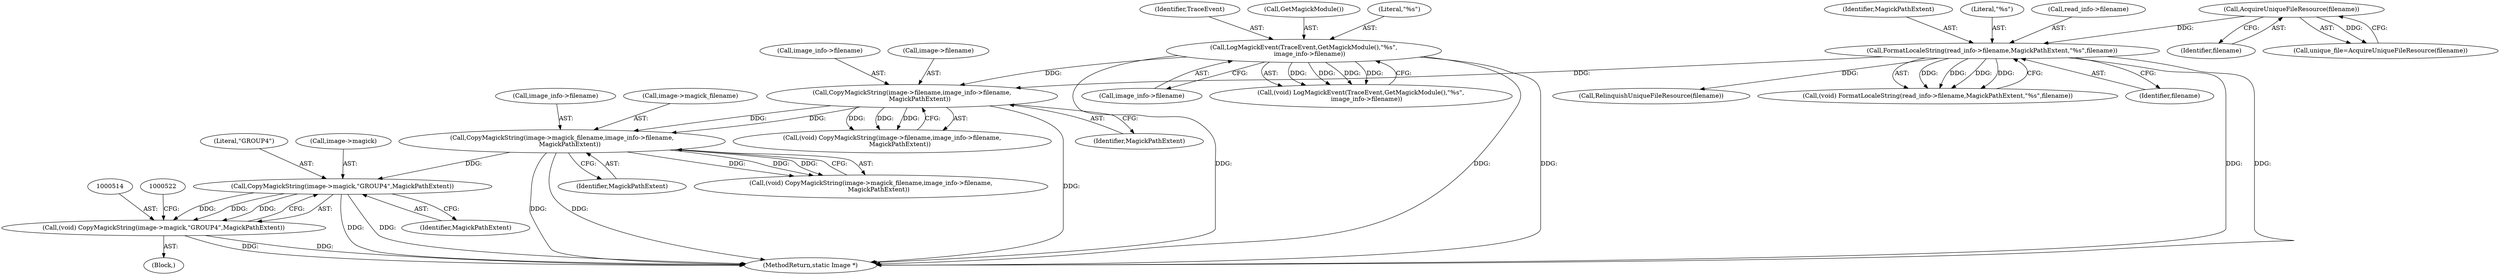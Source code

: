 digraph "0_ImageMagick_4e914bbe371433f0590cefdf3bd5f3a5710069f9@pointer" {
"1000515" [label="(Call,CopyMagickString(image->magick,\"GROUP4\",MagickPathExtent))"];
"1000505" [label="(Call,CopyMagickString(image->magick_filename,image_info->filename,\n        MagickPathExtent))"];
"1000495" [label="(Call,CopyMagickString(image->filename,image_info->filename,\n        MagickPathExtent))"];
"1000137" [label="(Call,LogMagickEvent(TraceEvent,GetMagickModule(),\"%s\",\n      image_info->filename))"];
"1000470" [label="(Call,FormatLocaleString(read_info->filename,MagickPathExtent,\"%s\",filename))"];
"1000188" [label="(Call,AcquireUniqueFileResource(filename))"];
"1000513" [label="(Call,(void) CopyMagickString(image->magick,\"GROUP4\",MagickPathExtent))"];
"1000506" [label="(Call,image->magick_filename)"];
"1000499" [label="(Call,image_info->filename)"];
"1000509" [label="(Call,image_info->filename)"];
"1000520" [label="(Identifier,MagickPathExtent)"];
"1000135" [label="(Call,(void) LogMagickEvent(TraceEvent,GetMagickModule(),\"%s\",\n      image_info->filename))"];
"1000515" [label="(Call,CopyMagickString(image->magick,\"GROUP4\",MagickPathExtent))"];
"1000519" [label="(Literal,\"GROUP4\")"];
"1000138" [label="(Identifier,TraceEvent)"];
"1000189" [label="(Identifier,filename)"];
"1000492" [label="(Block,)"];
"1000512" [label="(Identifier,MagickPathExtent)"];
"1000502" [label="(Identifier,MagickPathExtent)"];
"1000476" [label="(Identifier,filename)"];
"1000186" [label="(Call,unique_file=AcquireUniqueFileResource(filename))"];
"1000495" [label="(Call,CopyMagickString(image->filename,image_info->filename,\n        MagickPathExtent))"];
"1000516" [label="(Call,image->magick)"];
"1000527" [label="(MethodReturn,static Image *)"];
"1000139" [label="(Call,GetMagickModule())"];
"1000188" [label="(Call,AcquireUniqueFileResource(filename))"];
"1000523" [label="(Call,RelinquishUniqueFileResource(filename))"];
"1000140" [label="(Literal,\"%s\")"];
"1000496" [label="(Call,image->filename)"];
"1000513" [label="(Call,(void) CopyMagickString(image->magick,\"GROUP4\",MagickPathExtent))"];
"1000474" [label="(Identifier,MagickPathExtent)"];
"1000493" [label="(Call,(void) CopyMagickString(image->filename,image_info->filename,\n        MagickPathExtent))"];
"1000137" [label="(Call,LogMagickEvent(TraceEvent,GetMagickModule(),\"%s\",\n      image_info->filename))"];
"1000470" [label="(Call,FormatLocaleString(read_info->filename,MagickPathExtent,\"%s\",filename))"];
"1000475" [label="(Literal,\"%s\")"];
"1000503" [label="(Call,(void) CopyMagickString(image->magick_filename,image_info->filename,\n        MagickPathExtent))"];
"1000505" [label="(Call,CopyMagickString(image->magick_filename,image_info->filename,\n        MagickPathExtent))"];
"1000468" [label="(Call,(void) FormatLocaleString(read_info->filename,MagickPathExtent,\"%s\",filename))"];
"1000471" [label="(Call,read_info->filename)"];
"1000141" [label="(Call,image_info->filename)"];
"1000515" -> "1000513"  [label="AST: "];
"1000515" -> "1000520"  [label="CFG: "];
"1000516" -> "1000515"  [label="AST: "];
"1000519" -> "1000515"  [label="AST: "];
"1000520" -> "1000515"  [label="AST: "];
"1000513" -> "1000515"  [label="CFG: "];
"1000515" -> "1000527"  [label="DDG: "];
"1000515" -> "1000527"  [label="DDG: "];
"1000515" -> "1000513"  [label="DDG: "];
"1000515" -> "1000513"  [label="DDG: "];
"1000515" -> "1000513"  [label="DDG: "];
"1000505" -> "1000515"  [label="DDG: "];
"1000505" -> "1000503"  [label="AST: "];
"1000505" -> "1000512"  [label="CFG: "];
"1000506" -> "1000505"  [label="AST: "];
"1000509" -> "1000505"  [label="AST: "];
"1000512" -> "1000505"  [label="AST: "];
"1000503" -> "1000505"  [label="CFG: "];
"1000505" -> "1000527"  [label="DDG: "];
"1000505" -> "1000527"  [label="DDG: "];
"1000505" -> "1000503"  [label="DDG: "];
"1000505" -> "1000503"  [label="DDG: "];
"1000505" -> "1000503"  [label="DDG: "];
"1000495" -> "1000505"  [label="DDG: "];
"1000495" -> "1000505"  [label="DDG: "];
"1000495" -> "1000493"  [label="AST: "];
"1000495" -> "1000502"  [label="CFG: "];
"1000496" -> "1000495"  [label="AST: "];
"1000499" -> "1000495"  [label="AST: "];
"1000502" -> "1000495"  [label="AST: "];
"1000493" -> "1000495"  [label="CFG: "];
"1000495" -> "1000527"  [label="DDG: "];
"1000495" -> "1000493"  [label="DDG: "];
"1000495" -> "1000493"  [label="DDG: "];
"1000495" -> "1000493"  [label="DDG: "];
"1000137" -> "1000495"  [label="DDG: "];
"1000470" -> "1000495"  [label="DDG: "];
"1000137" -> "1000135"  [label="AST: "];
"1000137" -> "1000141"  [label="CFG: "];
"1000138" -> "1000137"  [label="AST: "];
"1000139" -> "1000137"  [label="AST: "];
"1000140" -> "1000137"  [label="AST: "];
"1000141" -> "1000137"  [label="AST: "];
"1000135" -> "1000137"  [label="CFG: "];
"1000137" -> "1000527"  [label="DDG: "];
"1000137" -> "1000527"  [label="DDG: "];
"1000137" -> "1000527"  [label="DDG: "];
"1000137" -> "1000135"  [label="DDG: "];
"1000137" -> "1000135"  [label="DDG: "];
"1000137" -> "1000135"  [label="DDG: "];
"1000137" -> "1000135"  [label="DDG: "];
"1000470" -> "1000468"  [label="AST: "];
"1000470" -> "1000476"  [label="CFG: "];
"1000471" -> "1000470"  [label="AST: "];
"1000474" -> "1000470"  [label="AST: "];
"1000475" -> "1000470"  [label="AST: "];
"1000476" -> "1000470"  [label="AST: "];
"1000468" -> "1000470"  [label="CFG: "];
"1000470" -> "1000527"  [label="DDG: "];
"1000470" -> "1000527"  [label="DDG: "];
"1000470" -> "1000468"  [label="DDG: "];
"1000470" -> "1000468"  [label="DDG: "];
"1000470" -> "1000468"  [label="DDG: "];
"1000470" -> "1000468"  [label="DDG: "];
"1000188" -> "1000470"  [label="DDG: "];
"1000470" -> "1000523"  [label="DDG: "];
"1000188" -> "1000186"  [label="AST: "];
"1000188" -> "1000189"  [label="CFG: "];
"1000189" -> "1000188"  [label="AST: "];
"1000186" -> "1000188"  [label="CFG: "];
"1000188" -> "1000186"  [label="DDG: "];
"1000513" -> "1000492"  [label="AST: "];
"1000514" -> "1000513"  [label="AST: "];
"1000522" -> "1000513"  [label="CFG: "];
"1000513" -> "1000527"  [label="DDG: "];
"1000513" -> "1000527"  [label="DDG: "];
}
